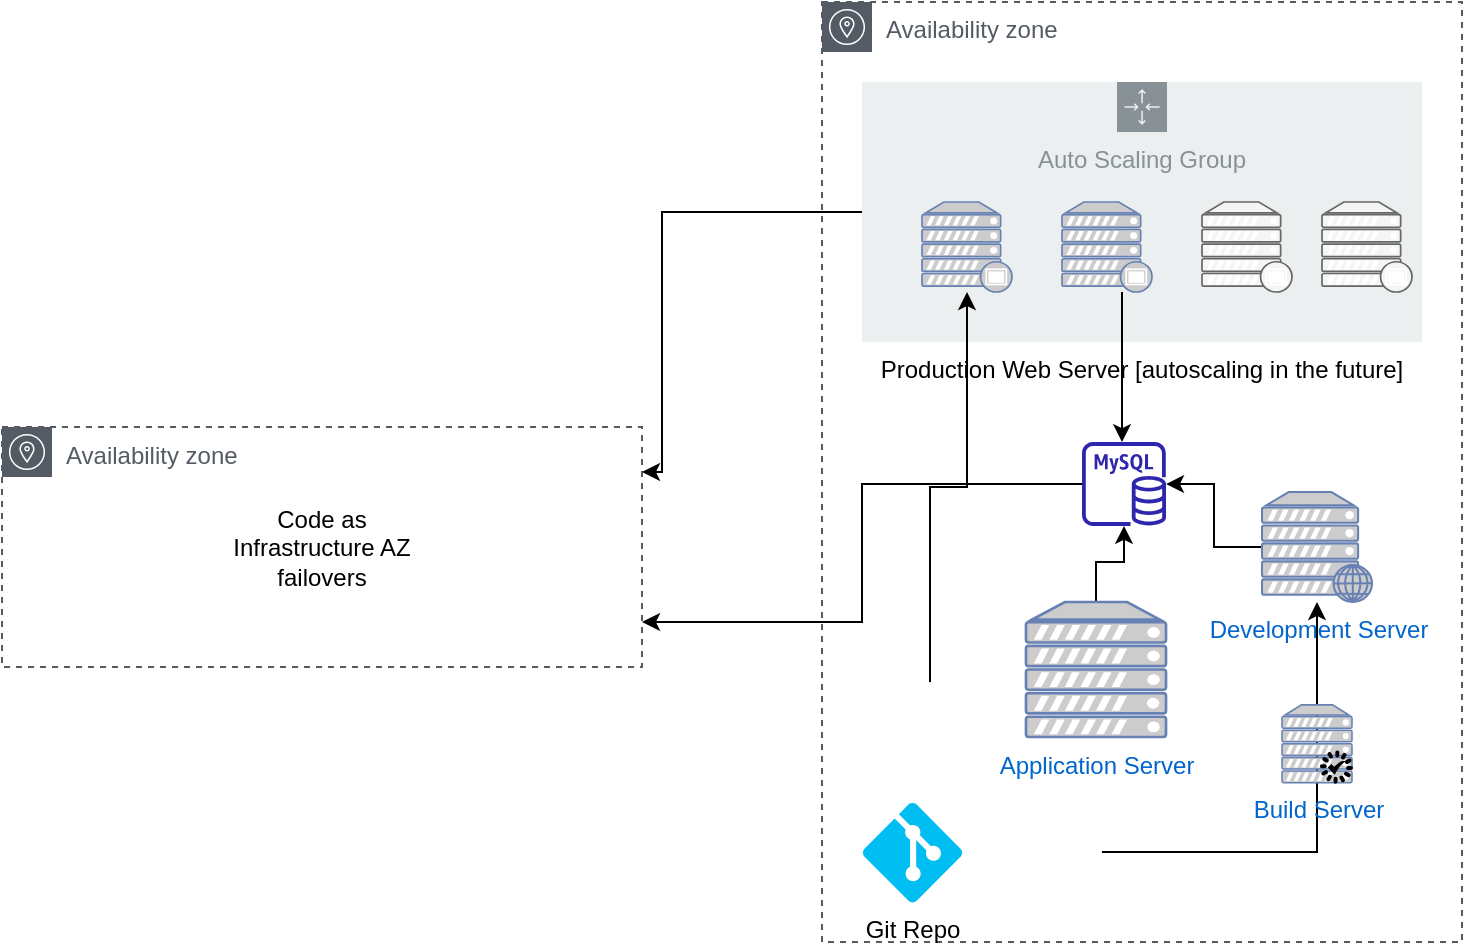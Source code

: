 <mxfile version="20.3.7" type="github">
  <diagram id="U68nCC1omK0nLJ4UllcO" name="Page-1">
    <mxGraphModel dx="946" dy="574" grid="1" gridSize="10" guides="1" tooltips="1" connect="1" arrows="1" fold="1" page="1" pageScale="1" pageWidth="850" pageHeight="1100" math="0" shadow="0">
      <root>
        <mxCell id="0" />
        <mxCell id="1" parent="0" />
        <mxCell id="PAPNwuoS_5wBKvBICMgl-1" value="Availability zone" style="sketch=0;outlineConnect=0;gradientColor=none;html=1;whiteSpace=wrap;fontSize=12;fontStyle=0;shape=mxgraph.aws4.group;grIcon=mxgraph.aws4.group_availability_zone;strokeColor=#545B64;fillColor=none;verticalAlign=top;align=left;spacingLeft=30;fontColor=#545B64;dashed=1;" vertex="1" parent="1">
          <mxGeometry x="470" y="250" width="320" height="470" as="geometry" />
        </mxCell>
        <mxCell id="PAPNwuoS_5wBKvBICMgl-2" value="Availability zone" style="sketch=0;outlineConnect=0;gradientColor=none;html=1;whiteSpace=wrap;fontSize=12;fontStyle=0;shape=mxgraph.aws4.group;grIcon=mxgraph.aws4.group_availability_zone;strokeColor=#545B64;fillColor=none;verticalAlign=top;align=left;spacingLeft=30;fontColor=#545B64;dashed=1;" vertex="1" parent="1">
          <mxGeometry x="60" y="462.5" width="320" height="120" as="geometry" />
        </mxCell>
        <mxCell id="PAPNwuoS_5wBKvBICMgl-9" value="Production Web Server [autoscaling in the future]" style="group;rounded=0;labelPosition=center;verticalLabelPosition=bottom;align=center;verticalAlign=top;" vertex="1" connectable="0" parent="1">
          <mxGeometry x="490" y="290" width="280" height="130" as="geometry" />
        </mxCell>
        <mxCell id="PAPNwuoS_5wBKvBICMgl-3" value="Auto Scaling Group" style="sketch=0;outlineConnect=0;gradientColor=none;html=1;whiteSpace=wrap;fontSize=12;fontStyle=0;shape=mxgraph.aws4.groupCenter;grIcon=mxgraph.aws4.group_auto_scaling_group;grStroke=0;strokeColor=#879196;fillColor=#ECEFEF;verticalAlign=top;align=center;fontColor=#879196;dashed=0;spacingTop=25;" vertex="1" parent="PAPNwuoS_5wBKvBICMgl-9">
          <mxGeometry width="280" height="130" as="geometry" />
        </mxCell>
        <mxCell id="PAPNwuoS_5wBKvBICMgl-4" value="" style="fontColor=#0066CC;verticalAlign=top;verticalLabelPosition=bottom;labelPosition=center;align=center;html=1;outlineConnect=0;fillColor=#CCCCCC;strokeColor=#6881B3;gradientColor=none;gradientDirection=north;strokeWidth=2;shape=mxgraph.networks.proxy_server;" vertex="1" parent="PAPNwuoS_5wBKvBICMgl-9">
          <mxGeometry x="30" y="60" width="45" height="45" as="geometry" />
        </mxCell>
        <mxCell id="PAPNwuoS_5wBKvBICMgl-5" value="" style="fontColor=#0066CC;verticalAlign=top;verticalLabelPosition=bottom;labelPosition=center;align=center;html=1;outlineConnect=0;fillColor=#CCCCCC;strokeColor=#6881B3;gradientColor=none;gradientDirection=north;strokeWidth=2;shape=mxgraph.networks.proxy_server;" vertex="1" parent="PAPNwuoS_5wBKvBICMgl-9">
          <mxGeometry x="100" y="60" width="45" height="45" as="geometry" />
        </mxCell>
        <mxCell id="PAPNwuoS_5wBKvBICMgl-6" value="" style="verticalAlign=top;verticalLabelPosition=bottom;labelPosition=center;align=center;html=1;outlineConnect=0;fillColor=#f5f5f5;strokeColor=#666666;gradientDirection=north;strokeWidth=0;shape=mxgraph.networks.proxy_server;shadow=0;fillStyle=auto;fontColor=#333333;" vertex="1" parent="PAPNwuoS_5wBKvBICMgl-9">
          <mxGeometry x="170" y="60" width="45" height="45" as="geometry" />
        </mxCell>
        <mxCell id="PAPNwuoS_5wBKvBICMgl-7" value="" style="verticalAlign=top;verticalLabelPosition=bottom;labelPosition=center;align=center;html=1;outlineConnect=0;fillColor=#f5f5f5;strokeColor=#666666;gradientDirection=north;strokeWidth=0;shape=mxgraph.networks.proxy_server;shadow=0;fillStyle=auto;fontColor=#333333;" vertex="1" parent="PAPNwuoS_5wBKvBICMgl-9">
          <mxGeometry x="230" y="60" width="45" height="45" as="geometry" />
        </mxCell>
        <mxCell id="PAPNwuoS_5wBKvBICMgl-11" value="Git Repo" style="verticalLabelPosition=bottom;html=1;verticalAlign=top;align=center;strokeColor=none;fillColor=#00BEF2;shape=mxgraph.azure.git_repository;shadow=0;fillStyle=auto;strokeWidth=0;" vertex="1" parent="1">
          <mxGeometry x="490" y="650" width="50" height="50" as="geometry" />
        </mxCell>
        <mxCell id="PAPNwuoS_5wBKvBICMgl-16" style="edgeStyle=orthogonalEdgeStyle;rounded=0;orthogonalLoop=1;jettySize=auto;html=1;" edge="1" parent="1" source="PAPNwuoS_5wBKvBICMgl-12" target="PAPNwuoS_5wBKvBICMgl-15">
          <mxGeometry relative="1" as="geometry">
            <Array as="points">
              <mxPoint x="680" y="675" />
              <mxPoint x="680" y="675" />
            </Array>
          </mxGeometry>
        </mxCell>
        <mxCell id="PAPNwuoS_5wBKvBICMgl-12" value="" style="shape=image;html=1;verticalAlign=top;verticalLabelPosition=bottom;labelBackgroundColor=#ffffff;imageAspect=0;aspect=fixed;image=https://cdn0.iconfinder.com/data/icons/phosphor-fill-vol-3/256/git-branch-fill-128.png;rounded=0;shadow=0;fillStyle=auto;strokeWidth=0;fillColor=#D6D6D6;" vertex="1" parent="1">
          <mxGeometry x="560" y="650" width="50" height="50" as="geometry" />
        </mxCell>
        <mxCell id="PAPNwuoS_5wBKvBICMgl-14" style="edgeStyle=orthogonalEdgeStyle;rounded=0;orthogonalLoop=1;jettySize=auto;html=1;" edge="1" parent="1" source="PAPNwuoS_5wBKvBICMgl-13" target="PAPNwuoS_5wBKvBICMgl-4">
          <mxGeometry relative="1" as="geometry" />
        </mxCell>
        <mxCell id="PAPNwuoS_5wBKvBICMgl-13" value="" style="shape=image;html=1;verticalAlign=top;verticalLabelPosition=bottom;labelBackgroundColor=#ffffff;imageAspect=0;aspect=fixed;image=https://cdn2.iconfinder.com/data/icons/css-vol-2/24/git-pull-128.png;rounded=0;shadow=0;fillStyle=auto;strokeWidth=0;fillColor=#D6D6D6;" vertex="1" parent="1">
          <mxGeometry x="500" y="590" width="48" height="48" as="geometry" />
        </mxCell>
        <mxCell id="PAPNwuoS_5wBKvBICMgl-25" style="edgeStyle=orthogonalEdgeStyle;rounded=0;orthogonalLoop=1;jettySize=auto;html=1;fontColor=#000000;" edge="1" parent="1" source="PAPNwuoS_5wBKvBICMgl-15" target="PAPNwuoS_5wBKvBICMgl-23">
          <mxGeometry relative="1" as="geometry" />
        </mxCell>
        <mxCell id="PAPNwuoS_5wBKvBICMgl-15" value="Development Server" style="fontColor=#0066CC;verticalAlign=top;verticalLabelPosition=bottom;labelPosition=center;align=center;html=1;outlineConnect=0;fillColor=#CCCCCC;strokeColor=#6881B3;gradientColor=none;gradientDirection=north;strokeWidth=2;shape=mxgraph.networks.web_server;rounded=0;shadow=0;fillStyle=auto;" vertex="1" parent="1">
          <mxGeometry x="690" y="495" width="55" height="55" as="geometry" />
        </mxCell>
        <mxCell id="PAPNwuoS_5wBKvBICMgl-22" value="" style="group" vertex="1" connectable="0" parent="1">
          <mxGeometry x="700" y="601.44" width="35" height="38.89" as="geometry" />
        </mxCell>
        <mxCell id="PAPNwuoS_5wBKvBICMgl-20" value="Build Server" style="fontColor=#0066CC;verticalAlign=top;verticalLabelPosition=bottom;labelPosition=center;align=center;html=1;outlineConnect=0;fillColor=#CCCCCC;strokeColor=#6881B3;gradientColor=none;gradientDirection=north;strokeWidth=2;shape=mxgraph.networks.server;rounded=0;shadow=0;fillStyle=auto;" vertex="1" parent="PAPNwuoS_5wBKvBICMgl-22">
          <mxGeometry width="35" height="38.89" as="geometry" />
        </mxCell>
        <mxCell id="PAPNwuoS_5wBKvBICMgl-21" value="" style="sketch=0;html=1;aspect=fixed;strokeColor=default;shadow=0;align=center;verticalAlign=top;fillColor=#000000;shape=mxgraph.gcp2.loading;rounded=0;fillStyle=auto;strokeWidth=1;fontColor=#000000;" vertex="1" parent="PAPNwuoS_5wBKvBICMgl-22">
          <mxGeometry x="19.444" y="23.334" width="15.554" height="15.554" as="geometry" />
        </mxCell>
        <mxCell id="PAPNwuoS_5wBKvBICMgl-28" style="edgeStyle=orthogonalEdgeStyle;rounded=0;orthogonalLoop=1;jettySize=auto;html=1;fontColor=#000000;" edge="1" parent="1" source="PAPNwuoS_5wBKvBICMgl-23" target="PAPNwuoS_5wBKvBICMgl-2">
          <mxGeometry relative="1" as="geometry">
            <Array as="points">
              <mxPoint x="490" y="491" />
              <mxPoint x="490" y="560" />
            </Array>
          </mxGeometry>
        </mxCell>
        <mxCell id="PAPNwuoS_5wBKvBICMgl-23" value="" style="sketch=0;outlineConnect=0;fontColor=#232F3E;gradientColor=none;fillColor=#2E27AD;strokeColor=none;dashed=0;verticalLabelPosition=bottom;verticalAlign=top;align=center;html=1;fontSize=12;fontStyle=0;aspect=fixed;pointerEvents=1;shape=mxgraph.aws4.rds_mysql_instance;rounded=0;shadow=0;fillStyle=auto;strokeWidth=1;" vertex="1" parent="1">
          <mxGeometry x="600" y="470" width="42" height="42" as="geometry" />
        </mxCell>
        <mxCell id="PAPNwuoS_5wBKvBICMgl-26" style="edgeStyle=orthogonalEdgeStyle;rounded=0;orthogonalLoop=1;jettySize=auto;html=1;fontColor=#000000;" edge="1" parent="1" source="PAPNwuoS_5wBKvBICMgl-5" target="PAPNwuoS_5wBKvBICMgl-23">
          <mxGeometry relative="1" as="geometry">
            <Array as="points">
              <mxPoint x="620" y="420" />
              <mxPoint x="620" y="420" />
            </Array>
          </mxGeometry>
        </mxCell>
        <mxCell id="PAPNwuoS_5wBKvBICMgl-27" style="edgeStyle=orthogonalEdgeStyle;rounded=0;orthogonalLoop=1;jettySize=auto;html=1;fontColor=#000000;" edge="1" parent="1" source="PAPNwuoS_5wBKvBICMgl-3" target="PAPNwuoS_5wBKvBICMgl-2">
          <mxGeometry relative="1" as="geometry">
            <mxPoint x="390" y="340" as="targetPoint" />
            <Array as="points">
              <mxPoint x="390" y="355" />
              <mxPoint x="390" y="485" />
            </Array>
          </mxGeometry>
        </mxCell>
        <mxCell id="PAPNwuoS_5wBKvBICMgl-36" value="Code as Infrastructure AZ failovers" style="text;html=1;strokeColor=none;fillColor=none;align=center;verticalAlign=middle;whiteSpace=wrap;rounded=0;shadow=0;fillStyle=auto;strokeWidth=1;fontColor=#000000;" vertex="1" parent="1">
          <mxGeometry x="165" y="507.5" width="110" height="30" as="geometry" />
        </mxCell>
        <mxCell id="PAPNwuoS_5wBKvBICMgl-38" style="edgeStyle=orthogonalEdgeStyle;rounded=0;orthogonalLoop=1;jettySize=auto;html=1;fontColor=#000000;" edge="1" parent="1" source="PAPNwuoS_5wBKvBICMgl-37" target="PAPNwuoS_5wBKvBICMgl-23">
          <mxGeometry relative="1" as="geometry" />
        </mxCell>
        <mxCell id="PAPNwuoS_5wBKvBICMgl-37" value="Application Server" style="fontColor=#0066CC;verticalAlign=top;verticalLabelPosition=bottom;labelPosition=center;align=center;html=1;outlineConnect=0;fillColor=#CCCCCC;strokeColor=#6881B3;gradientColor=none;gradientDirection=north;strokeWidth=2;shape=mxgraph.networks.server;rounded=0;shadow=0;fillStyle=auto;" vertex="1" parent="1">
          <mxGeometry x="572" y="550" width="70" height="67.5" as="geometry" />
        </mxCell>
      </root>
    </mxGraphModel>
  </diagram>
</mxfile>

